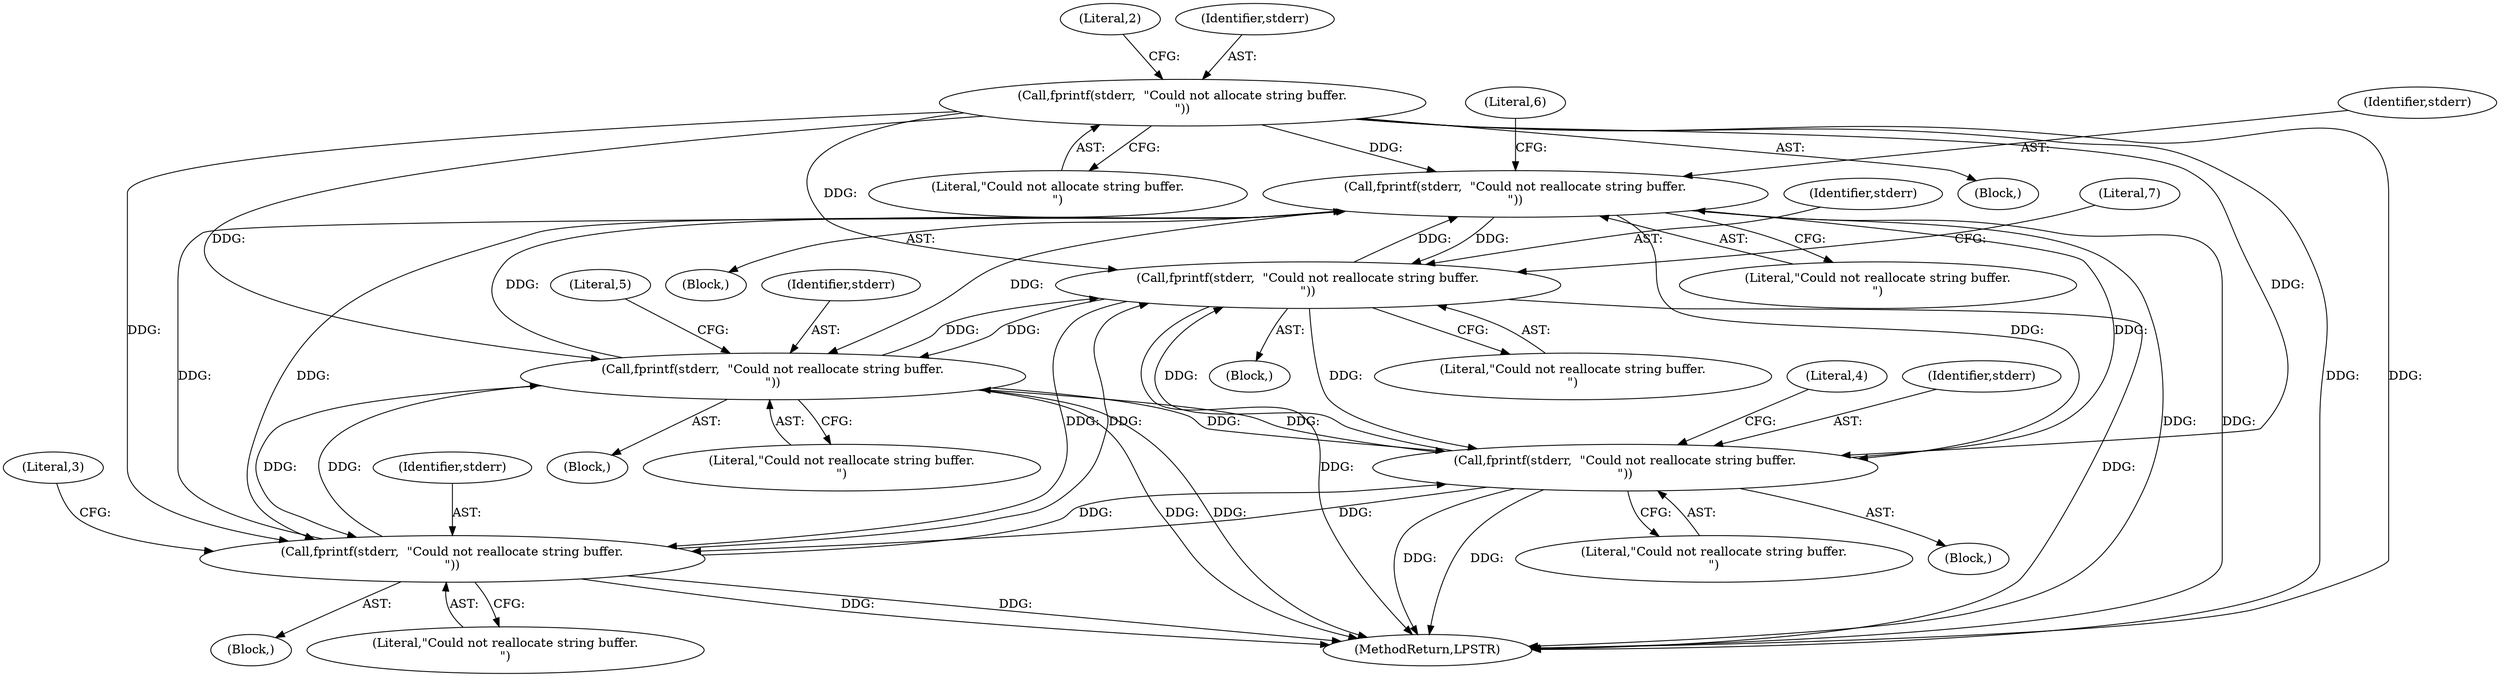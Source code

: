 digraph "0_FreeRDP_fc80ab45621bd966f70594c0b7393ec005a94007@API" {
"1000431" [label="(Call,fprintf(stderr,  \"Could not reallocate string buffer.\n\"))"];
"1000501" [label="(Call,fprintf(stderr,  \"Could not reallocate string buffer.\n\"))"];
"1000431" [label="(Call,fprintf(stderr,  \"Could not reallocate string buffer.\n\"))"];
"1000361" [label="(Call,fprintf(stderr,  \"Could not reallocate string buffer.\n\"))"];
"1000182" [label="(Call,fprintf(stderr,  \"Could not allocate string buffer.\n\"))"];
"1000307" [label="(Call,fprintf(stderr,  \"Could not reallocate string buffer.\n\"))"];
"1000245" [label="(Call,fprintf(stderr,  \"Could not reallocate string buffer.\n\"))"];
"1000361" [label="(Call,fprintf(stderr,  \"Could not reallocate string buffer.\n\"))"];
"1000366" [label="(Literal,5)"];
"1000436" [label="(Literal,6)"];
"1000184" [label="(Literal,\"Could not allocate string buffer.\n\")"];
"1000309" [label="(Literal,\"Could not reallocate string buffer.\n\")"];
"1000247" [label="(Literal,\"Could not reallocate string buffer.\n\")"];
"1000433" [label="(Literal,\"Could not reallocate string buffer.\n\")"];
"1000182" [label="(Call,fprintf(stderr,  \"Could not allocate string buffer.\n\"))"];
"1000557" [label="(MethodReturn,LPSTR)"];
"1000503" [label="(Literal,\"Could not reallocate string buffer.\n\")"];
"1000187" [label="(Literal,2)"];
"1000250" [label="(Literal,3)"];
"1000183" [label="(Identifier,stderr)"];
"1000500" [label="(Block,)"];
"1000501" [label="(Call,fprintf(stderr,  \"Could not reallocate string buffer.\n\"))"];
"1000363" [label="(Literal,\"Could not reallocate string buffer.\n\")"];
"1000244" [label="(Block,)"];
"1000431" [label="(Call,fprintf(stderr,  \"Could not reallocate string buffer.\n\"))"];
"1000432" [label="(Identifier,stderr)"];
"1000306" [label="(Block,)"];
"1000245" [label="(Call,fprintf(stderr,  \"Could not reallocate string buffer.\n\"))"];
"1000502" [label="(Identifier,stderr)"];
"1000362" [label="(Identifier,stderr)"];
"1000312" [label="(Literal,4)"];
"1000430" [label="(Block,)"];
"1000360" [label="(Block,)"];
"1000308" [label="(Identifier,stderr)"];
"1000307" [label="(Call,fprintf(stderr,  \"Could not reallocate string buffer.\n\"))"];
"1000506" [label="(Literal,7)"];
"1000246" [label="(Identifier,stderr)"];
"1000181" [label="(Block,)"];
"1000431" -> "1000430"  [label="AST: "];
"1000431" -> "1000433"  [label="CFG: "];
"1000432" -> "1000431"  [label="AST: "];
"1000433" -> "1000431"  [label="AST: "];
"1000436" -> "1000431"  [label="CFG: "];
"1000431" -> "1000557"  [label="DDG: "];
"1000431" -> "1000557"  [label="DDG: "];
"1000431" -> "1000245"  [label="DDG: "];
"1000431" -> "1000307"  [label="DDG: "];
"1000431" -> "1000361"  [label="DDG: "];
"1000501" -> "1000431"  [label="DDG: "];
"1000361" -> "1000431"  [label="DDG: "];
"1000182" -> "1000431"  [label="DDG: "];
"1000307" -> "1000431"  [label="DDG: "];
"1000245" -> "1000431"  [label="DDG: "];
"1000431" -> "1000501"  [label="DDG: "];
"1000501" -> "1000500"  [label="AST: "];
"1000501" -> "1000503"  [label="CFG: "];
"1000502" -> "1000501"  [label="AST: "];
"1000503" -> "1000501"  [label="AST: "];
"1000506" -> "1000501"  [label="CFG: "];
"1000501" -> "1000557"  [label="DDG: "];
"1000501" -> "1000557"  [label="DDG: "];
"1000501" -> "1000245"  [label="DDG: "];
"1000501" -> "1000307"  [label="DDG: "];
"1000501" -> "1000361"  [label="DDG: "];
"1000361" -> "1000501"  [label="DDG: "];
"1000182" -> "1000501"  [label="DDG: "];
"1000307" -> "1000501"  [label="DDG: "];
"1000245" -> "1000501"  [label="DDG: "];
"1000361" -> "1000360"  [label="AST: "];
"1000361" -> "1000363"  [label="CFG: "];
"1000362" -> "1000361"  [label="AST: "];
"1000363" -> "1000361"  [label="AST: "];
"1000366" -> "1000361"  [label="CFG: "];
"1000361" -> "1000557"  [label="DDG: "];
"1000361" -> "1000557"  [label="DDG: "];
"1000361" -> "1000245"  [label="DDG: "];
"1000361" -> "1000307"  [label="DDG: "];
"1000182" -> "1000361"  [label="DDG: "];
"1000307" -> "1000361"  [label="DDG: "];
"1000245" -> "1000361"  [label="DDG: "];
"1000182" -> "1000181"  [label="AST: "];
"1000182" -> "1000184"  [label="CFG: "];
"1000183" -> "1000182"  [label="AST: "];
"1000184" -> "1000182"  [label="AST: "];
"1000187" -> "1000182"  [label="CFG: "];
"1000182" -> "1000557"  [label="DDG: "];
"1000182" -> "1000557"  [label="DDG: "];
"1000182" -> "1000245"  [label="DDG: "];
"1000182" -> "1000307"  [label="DDG: "];
"1000307" -> "1000306"  [label="AST: "];
"1000307" -> "1000309"  [label="CFG: "];
"1000308" -> "1000307"  [label="AST: "];
"1000309" -> "1000307"  [label="AST: "];
"1000312" -> "1000307"  [label="CFG: "];
"1000307" -> "1000557"  [label="DDG: "];
"1000307" -> "1000557"  [label="DDG: "];
"1000307" -> "1000245"  [label="DDG: "];
"1000245" -> "1000307"  [label="DDG: "];
"1000245" -> "1000244"  [label="AST: "];
"1000245" -> "1000247"  [label="CFG: "];
"1000246" -> "1000245"  [label="AST: "];
"1000247" -> "1000245"  [label="AST: "];
"1000250" -> "1000245"  [label="CFG: "];
"1000245" -> "1000557"  [label="DDG: "];
"1000245" -> "1000557"  [label="DDG: "];
}
